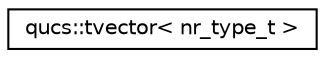 digraph G
{
  edge [fontname="Helvetica",fontsize="10",labelfontname="Helvetica",labelfontsize="10"];
  node [fontname="Helvetica",fontsize="10",shape=record];
  rankdir="LR";
  Node1 [label="qucs::tvector\< nr_type_t \>",height=0.2,width=0.4,color="black", fillcolor="white", style="filled",URL="$classqucs_1_1tvector.html"];
}
